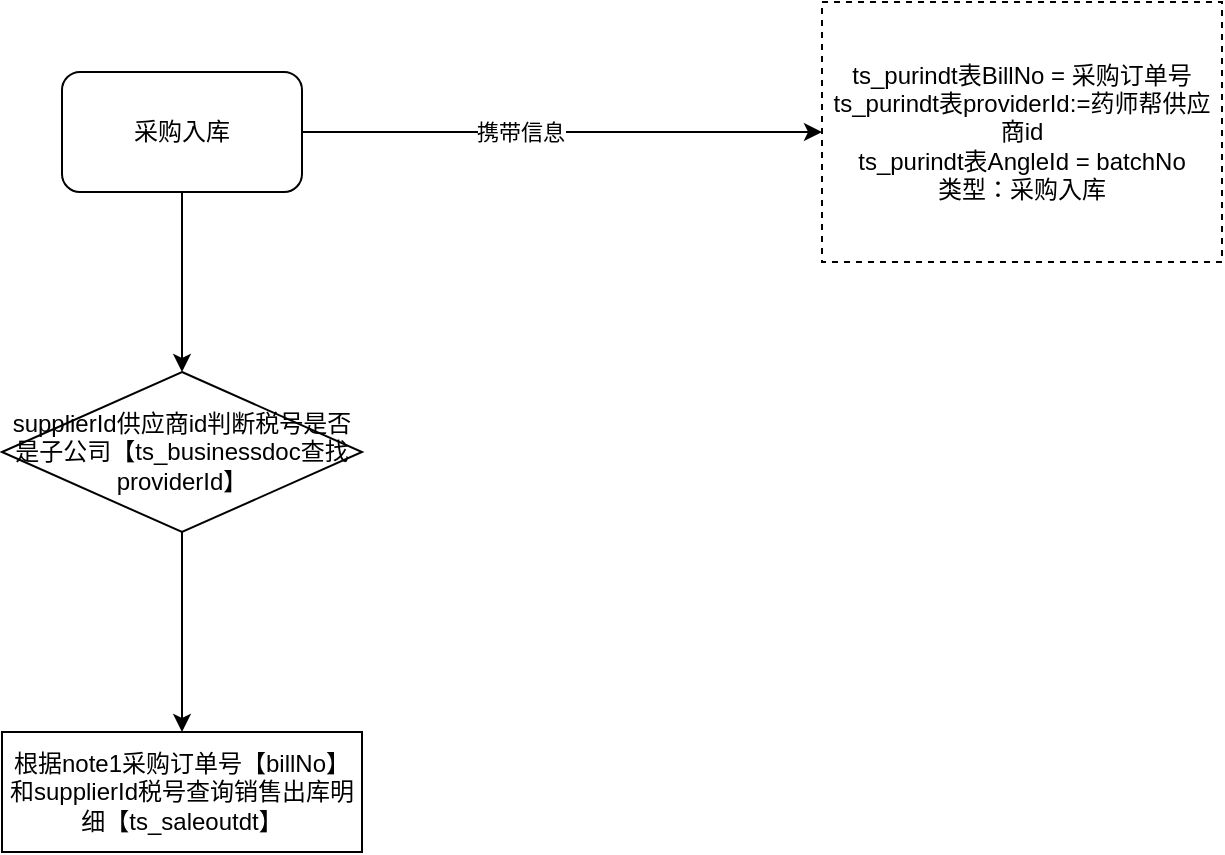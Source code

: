 <mxfile version="15.7.1" type="github">
  <diagram id="BfUvREBt8zzxvA4L-FEE" name="Page-1">
    <mxGraphModel dx="1422" dy="762" grid="1" gridSize="10" guides="1" tooltips="1" connect="1" arrows="1" fold="1" page="1" pageScale="1" pageWidth="827" pageHeight="1169" math="0" shadow="0">
      <root>
        <mxCell id="0" />
        <mxCell id="1" parent="0" />
        <mxCell id="qi_WjCr8x0KMcBo8JW7H-2" style="edgeStyle=orthogonalEdgeStyle;rounded=0;orthogonalLoop=1;jettySize=auto;html=1;entryX=0;entryY=0.5;entryDx=0;entryDy=0;" edge="1" parent="1" source="qi_WjCr8x0KMcBo8JW7H-4" target="qi_WjCr8x0KMcBo8JW7H-36">
          <mxGeometry relative="1" as="geometry" />
        </mxCell>
        <mxCell id="qi_WjCr8x0KMcBo8JW7H-3" value="携带信息" style="edgeLabel;html=1;align=center;verticalAlign=middle;resizable=0;points=[];" vertex="1" connectable="0" parent="qi_WjCr8x0KMcBo8JW7H-2">
          <mxGeometry x="-0.167" relative="1" as="geometry">
            <mxPoint as="offset" />
          </mxGeometry>
        </mxCell>
        <mxCell id="qi_WjCr8x0KMcBo8JW7H-42" style="edgeStyle=orthogonalEdgeStyle;rounded=0;orthogonalLoop=1;jettySize=auto;html=1;" edge="1" parent="1" source="qi_WjCr8x0KMcBo8JW7H-4" target="qi_WjCr8x0KMcBo8JW7H-41">
          <mxGeometry relative="1" as="geometry" />
        </mxCell>
        <mxCell id="qi_WjCr8x0KMcBo8JW7H-4" value="采购入库" style="rounded=1;whiteSpace=wrap;html=1;" vertex="1" parent="1">
          <mxGeometry x="210" y="60" width="120" height="60" as="geometry" />
        </mxCell>
        <mxCell id="qi_WjCr8x0KMcBo8JW7H-36" value="ts_purindt表BillNo = 采购订单号&lt;br&gt;ts_purindt表providerId:=药师帮供应商id&lt;br&gt;ts_purindt表AngleId = batchNo&lt;br&gt;类型：采购入库" style="rounded=0;whiteSpace=wrap;html=1;dashed=1;" vertex="1" parent="1">
          <mxGeometry x="590" y="25" width="200" height="130" as="geometry" />
        </mxCell>
        <mxCell id="qi_WjCr8x0KMcBo8JW7H-44" style="edgeStyle=orthogonalEdgeStyle;rounded=0;orthogonalLoop=1;jettySize=auto;html=1;" edge="1" parent="1" source="qi_WjCr8x0KMcBo8JW7H-41" target="qi_WjCr8x0KMcBo8JW7H-43">
          <mxGeometry relative="1" as="geometry" />
        </mxCell>
        <mxCell id="qi_WjCr8x0KMcBo8JW7H-41" value="supplierId供应商id判断税号是否是子公司【ts_businessdoc查找providerId】" style="rhombus;whiteSpace=wrap;html=1;" vertex="1" parent="1">
          <mxGeometry x="180" y="210" width="180" height="80" as="geometry" />
        </mxCell>
        <mxCell id="qi_WjCr8x0KMcBo8JW7H-43" value="根据note1采购订单号【billNo】和supplierId税号查询销售出库明细【ts_saleoutdt】" style="rounded=0;whiteSpace=wrap;html=1;" vertex="1" parent="1">
          <mxGeometry x="180" y="390" width="180" height="60" as="geometry" />
        </mxCell>
      </root>
    </mxGraphModel>
  </diagram>
</mxfile>
